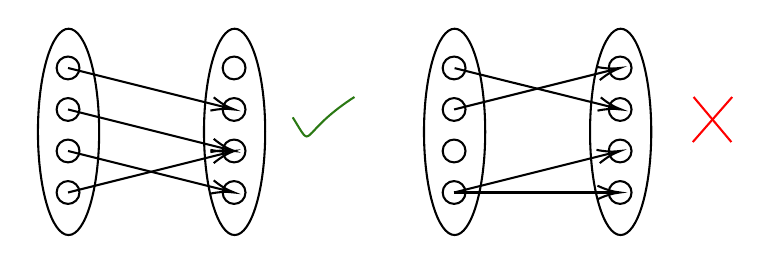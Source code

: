 

\tikzset{every picture/.style={line width=0.75pt}} %set default line width to 0.75pt        

\begin{tikzpicture}[x=0.75pt,y=0.75pt,yscale=-1,xscale=1]
%uncomment if require: \path (0,138.65); %set diagram left start at 0, and has height of 138.65

%Shape: Ellipse [id:dp1420442812577336] 
\draw   (30.75,10) .. controls (38.9,10) and (45.5,32.25) .. (45.5,59.71) .. controls (45.5,87.16) and (38.9,109.41) .. (30.75,109.41) .. controls (22.6,109.41) and (16,87.16) .. (16,59.71) .. controls (16,32.25) and (22.6,10) .. (30.75,10) -- cycle ;
%Flowchart: Connector [id:dp8953212953940233] 
\draw   (25,28.91) .. controls (25,25.87) and (27.46,23.41) .. (30.5,23.41) .. controls (33.54,23.41) and (36,25.87) .. (36,28.91) .. controls (36,31.95) and (33.54,34.41) .. (30.5,34.41) .. controls (27.46,34.41) and (25,31.95) .. (25,28.91) -- cycle ;
%Flowchart: Connector [id:dp2848939032822819] 
\draw   (25,48.91) .. controls (25,45.87) and (27.46,43.41) .. (30.5,43.41) .. controls (33.54,43.41) and (36,45.87) .. (36,48.91) .. controls (36,51.95) and (33.54,54.41) .. (30.5,54.41) .. controls (27.46,54.41) and (25,51.95) .. (25,48.91) -- cycle ;
%Flowchart: Connector [id:dp5739620978835185] 
\draw   (25,68.91) .. controls (25,65.87) and (27.46,63.41) .. (30.5,63.41) .. controls (33.54,63.41) and (36,65.87) .. (36,68.91) .. controls (36,71.95) and (33.54,74.41) .. (30.5,74.41) .. controls (27.46,74.41) and (25,71.95) .. (25,68.91) -- cycle ;
%Flowchart: Connector [id:dp7333462920620866] 
\draw   (25,88.91) .. controls (25,85.87) and (27.46,83.41) .. (30.5,83.41) .. controls (33.54,83.41) and (36,85.87) .. (36,88.91) .. controls (36,91.95) and (33.54,94.41) .. (30.5,94.41) .. controls (27.46,94.41) and (25,91.95) .. (25,88.91) -- cycle ;
%Shape: Ellipse [id:dp08269242679614708] 
\draw   (110.75,10) .. controls (118.9,10) and (125.5,32.25) .. (125.5,59.71) .. controls (125.5,87.16) and (118.9,109.41) .. (110.75,109.41) .. controls (102.6,109.41) and (96,87.16) .. (96,59.71) .. controls (96,32.25) and (102.6,10) .. (110.75,10) -- cycle ;
%Flowchart: Connector [id:dp4549117443373931] 
\draw   (105,28.91) .. controls (105,25.87) and (107.46,23.41) .. (110.5,23.41) .. controls (113.54,23.41) and (116,25.87) .. (116,28.91) .. controls (116,31.95) and (113.54,34.41) .. (110.5,34.41) .. controls (107.46,34.41) and (105,31.95) .. (105,28.91) -- cycle ;
%Flowchart: Connector [id:dp8456860450689725] 
\draw   (105,48.91) .. controls (105,45.87) and (107.46,43.41) .. (110.5,43.41) .. controls (113.54,43.41) and (116,45.87) .. (116,48.91) .. controls (116,51.95) and (113.54,54.41) .. (110.5,54.41) .. controls (107.46,54.41) and (105,51.95) .. (105,48.91) -- cycle ;
%Flowchart: Connector [id:dp4548331314660914] 
\draw   (105,68.91) .. controls (105,65.87) and (107.46,63.41) .. (110.5,63.41) .. controls (113.54,63.41) and (116,65.87) .. (116,68.91) .. controls (116,71.95) and (113.54,74.41) .. (110.5,74.41) .. controls (107.46,74.41) and (105,71.95) .. (105,68.91) -- cycle ;
%Flowchart: Connector [id:dp9704140818144571] 
\draw   (105,88.91) .. controls (105,85.87) and (107.46,83.41) .. (110.5,83.41) .. controls (113.54,83.41) and (116,85.87) .. (116,88.91) .. controls (116,91.95) and (113.54,94.41) .. (110.5,94.41) .. controls (107.46,94.41) and (105,91.95) .. (105,88.91) -- cycle ;
%Shape: Ellipse [id:dp9581267181233748] 
\draw   (216.75,10) .. controls (224.9,10) and (231.5,32.25) .. (231.5,59.71) .. controls (231.5,87.16) and (224.9,109.41) .. (216.75,109.41) .. controls (208.6,109.41) and (202,87.16) .. (202,59.71) .. controls (202,32.25) and (208.6,10) .. (216.75,10) -- cycle ;
%Flowchart: Connector [id:dp6497865039955351] 
\draw   (211,28.91) .. controls (211,25.87) and (213.46,23.41) .. (216.5,23.41) .. controls (219.54,23.41) and (222,25.87) .. (222,28.91) .. controls (222,31.95) and (219.54,34.41) .. (216.5,34.41) .. controls (213.46,34.41) and (211,31.95) .. (211,28.91) -- cycle ;
%Flowchart: Connector [id:dp5223014418669796] 
\draw   (211,48.91) .. controls (211,45.87) and (213.46,43.41) .. (216.5,43.41) .. controls (219.54,43.41) and (222,45.87) .. (222,48.91) .. controls (222,51.95) and (219.54,54.41) .. (216.5,54.41) .. controls (213.46,54.41) and (211,51.95) .. (211,48.91) -- cycle ;
%Flowchart: Connector [id:dp9644782269162713] 
\draw   (211,68.91) .. controls (211,65.87) and (213.46,63.41) .. (216.5,63.41) .. controls (219.54,63.41) and (222,65.87) .. (222,68.91) .. controls (222,71.95) and (219.54,74.41) .. (216.5,74.41) .. controls (213.46,74.41) and (211,71.95) .. (211,68.91) -- cycle ;
%Flowchart: Connector [id:dp10343306192800705] 
\draw   (211,88.91) .. controls (211,85.87) and (213.46,83.41) .. (216.5,83.41) .. controls (219.54,83.41) and (222,85.87) .. (222,88.91) .. controls (222,91.95) and (219.54,94.41) .. (216.5,94.41) .. controls (213.46,94.41) and (211,91.95) .. (211,88.91) -- cycle ;
%Shape: Ellipse [id:dp5503163786841285] 
\draw   (296.75,10) .. controls (304.9,10) and (311.5,32.25) .. (311.5,59.71) .. controls (311.5,87.16) and (304.9,109.41) .. (296.75,109.41) .. controls (288.6,109.41) and (282,87.16) .. (282,59.71) .. controls (282,32.25) and (288.6,10) .. (296.75,10) -- cycle ;
%Flowchart: Connector [id:dp626120592849738] 
\draw   (291,28.91) .. controls (291,25.87) and (293.46,23.41) .. (296.5,23.41) .. controls (299.54,23.41) and (302,25.87) .. (302,28.91) .. controls (302,31.95) and (299.54,34.41) .. (296.5,34.41) .. controls (293.46,34.41) and (291,31.95) .. (291,28.91) -- cycle ;
%Flowchart: Connector [id:dp02098383473614618] 
\draw   (291,48.91) .. controls (291,45.87) and (293.46,43.41) .. (296.5,43.41) .. controls (299.54,43.41) and (302,45.87) .. (302,48.91) .. controls (302,51.95) and (299.54,54.41) .. (296.5,54.41) .. controls (293.46,54.41) and (291,51.95) .. (291,48.91) -- cycle ;
%Flowchart: Connector [id:dp5664884094502642] 
\draw   (291,68.91) .. controls (291,65.87) and (293.46,63.41) .. (296.5,63.41) .. controls (299.54,63.41) and (302,65.87) .. (302,68.91) .. controls (302,71.95) and (299.54,74.41) .. (296.5,74.41) .. controls (293.46,74.41) and (291,71.95) .. (291,68.91) -- cycle ;
%Flowchart: Connector [id:dp8291638196061419] 
\draw   (291,88.91) .. controls (291,85.87) and (293.46,83.41) .. (296.5,83.41) .. controls (299.54,83.41) and (302,85.87) .. (302,88.91) .. controls (302,91.95) and (299.54,94.41) .. (296.5,94.41) .. controls (293.46,94.41) and (291,91.95) .. (291,88.91) -- cycle ;
%Straight Lines [id:da06713382649662214] 
\draw    (30.5,28.91) -- (108.56,48.43) ;
\draw [shift={(110.5,48.91)}, rotate = 194.04] [color={rgb, 255:red, 0; green, 0; blue, 0 }  ][line width=0.75]    (10.93,-3.29) .. controls (6.95,-1.4) and (3.31,-0.3) .. (0,0) .. controls (3.31,0.3) and (6.95,1.4) .. (10.93,3.29)   ;
%Straight Lines [id:da8769750066355422] 
\draw    (30.5,48.91) -- (108.56,68.43) ;
\draw [shift={(110.5,68.91)}, rotate = 194.04] [color={rgb, 255:red, 0; green, 0; blue, 0 }  ][line width=0.75]    (10.93,-3.29) .. controls (6.95,-1.4) and (3.31,-0.3) .. (0,0) .. controls (3.31,0.3) and (6.95,1.4) .. (10.93,3.29)   ;
%Straight Lines [id:da5282651581840918] 
\draw    (30.5,88.91) -- (108.56,69.4) ;
\draw [shift={(110.5,68.91)}, rotate = 525.96] [color={rgb, 255:red, 0; green, 0; blue, 0 }  ][line width=0.75]    (10.93,-3.29) .. controls (6.95,-1.4) and (3.31,-0.3) .. (0,0) .. controls (3.31,0.3) and (6.95,1.4) .. (10.93,3.29)   ;
%Straight Lines [id:da8266039326319738] 
\draw    (30.5,68.91) -- (108.56,88.43) ;
\draw [shift={(110.5,88.91)}, rotate = 194.04] [color={rgb, 255:red, 0; green, 0; blue, 0 }  ][line width=0.75]    (10.93,-3.29) .. controls (6.95,-1.4) and (3.31,-0.3) .. (0,0) .. controls (3.31,0.3) and (6.95,1.4) .. (10.93,3.29)   ;
%Curve Lines [id:da34095628197655903] 
\draw [color={rgb, 255:red, 42; green, 120; blue, 19 }  ,draw opacity=1 ]   (138.75,52.71) .. controls (149.5,69.89) and (140.5,60.89) .. (168.5,42.89) ;
%Straight Lines [id:da7300337948761282] 
\draw    (216.5,88.91) -- (294.56,69.4) ;
\draw [shift={(296.5,68.91)}, rotate = 525.96] [color={rgb, 255:red, 0; green, 0; blue, 0 }  ][line width=0.75]    (10.93,-3.29) .. controls (6.95,-1.4) and (3.31,-0.3) .. (0,0) .. controls (3.31,0.3) and (6.95,1.4) .. (10.93,3.29)   ;
%Straight Lines [id:da6361761087179325] 
\draw    (216.75,29) -- (295.06,48.43) ;
\draw [shift={(297,48.91)}, rotate = 193.94] [color={rgb, 255:red, 0; green, 0; blue, 0 }  ][line width=0.75]    (10.93,-3.29) .. controls (6.95,-1.4) and (3.31,-0.3) .. (0,0) .. controls (3.31,0.3) and (6.95,1.4) .. (10.93,3.29)   ;
%Straight Lines [id:da33886142564455746] 
\draw    (216.5,48.91) -- (294.56,29.4) ;
\draw [shift={(296.5,28.91)}, rotate = 525.96] [color={rgb, 255:red, 0; green, 0; blue, 0 }  ][line width=0.75]    (10.93,-3.29) .. controls (6.95,-1.4) and (3.31,-0.3) .. (0,0) .. controls (3.31,0.3) and (6.95,1.4) .. (10.93,3.29)   ;
%Straight Lines [id:da1386410769491182] 
\draw    (216.5,88.91) -- (294.5,88.91) ;
\draw [shift={(296.5,88.91)}, rotate = 180] [color={rgb, 255:red, 0; green, 0; blue, 0 }  ][line width=0.75]    (10.93,-3.29) .. controls (6.95,-1.4) and (3.31,-0.3) .. (0,0) .. controls (3.31,0.3) and (6.95,1.4) .. (10.93,3.29)   ;
%Straight Lines [id:da05086165121388353] 
\draw [color={rgb, 255:red, 255; green, 0; blue, 0 }  ,draw opacity=1 ]   (331.89,42.89) -- (350.11,64.61) ;
%Straight Lines [id:da06284211814794882] 
\draw [color={rgb, 255:red, 255; green, 0; blue, 0 }  ,draw opacity=1 ]   (350.5,42.89) -- (331.5,64.61) ;




\end{tikzpicture}
